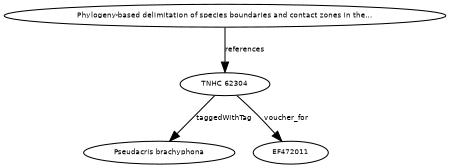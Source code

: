 digraph G {
size="3,3";
node [fontsize=7, fontname="Helvetica"];
edge [fontsize=7, fontname="Helvetica"];
node0 [label="TNHC 62304", width=0.27433100247,height=0.27433100247];
node1 [label="Phylogeny-based delimitation of species boundaries and contact zones in the...", width=0.27433100247,height=0.27433100247];
node2 [label="Pseudacris brachyphona", width=0.27433100247,height=0.27433100247];
node3 [label="EF472011", width=0.27433100247,height=0.27433100247];
node1 -> node0 [label="references"];
node0 -> node2 [label="taggedWithTag"];
node0 -> node3 [label="voucher_for"];
}

